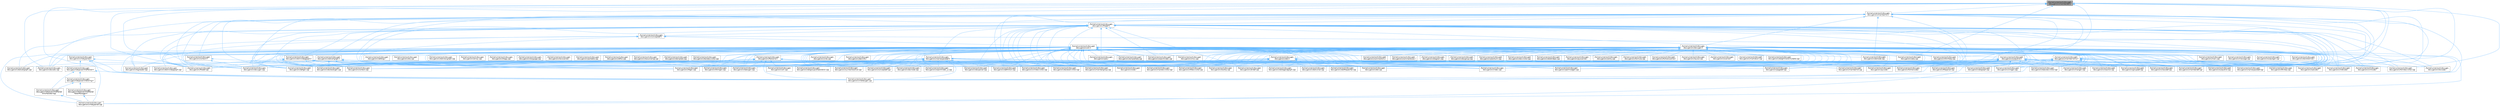 digraph "/home/runner/work/doxygen/doxygen/src/memberdef.h"
{
 // INTERACTIVE_SVG=YES
 // LATEX_PDF_SIZE
  bgcolor="transparent";
  edge [fontname=Helvetica,fontsize=10,labelfontname=Helvetica,labelfontsize=10];
  node [fontname=Helvetica,fontsize=10,shape=box,height=0.2,width=0.4];
  Node1 [label="/home/runner/work/doxygen\l/doxygen/src/memberdef.h",height=0.2,width=0.4,color="gray40", fillcolor="grey60", style="filled", fontcolor="black",tooltip=" "];
  Node1 -> Node2 [dir="back",color="steelblue1",style="solid"];
  Node2 [label="/home/runner/work/doxygen\l/doxygen/src/docbookgen.cpp",height=0.2,width=0.4,color="grey40", fillcolor="white", style="filled",URL="$d8/d29/docbookgen_8cpp.html",tooltip=" "];
  Node1 -> Node3 [dir="back",color="steelblue1",style="solid"];
  Node3 [label="/home/runner/work/doxygen\l/doxygen/src/docsets.cpp",height=0.2,width=0.4,color="grey40", fillcolor="white", style="filled",URL="$d7/d8f/docsets_8cpp.html",tooltip=" "];
  Node1 -> Node4 [dir="back",color="steelblue1",style="solid"];
  Node4 [label="/home/runner/work/doxygen\l/doxygen/src/dotcallgraph.h",height=0.2,width=0.4,color="grey40", fillcolor="white", style="filled",URL="$dc/dcf/dotcallgraph_8h.html",tooltip=" "];
  Node4 -> Node5 [dir="back",color="steelblue1",style="solid"];
  Node5 [label="/home/runner/work/doxygen\l/doxygen/src/context.cpp",height=0.2,width=0.4,color="grey40", fillcolor="white", style="filled",URL="$db/d12/context_8cpp.html",tooltip=" "];
  Node4 -> Node2 [dir="back",color="steelblue1",style="solid"];
  Node4 -> Node6 [dir="back",color="steelblue1",style="solid"];
  Node6 [label="/home/runner/work/doxygen\l/doxygen/src/dotcallgraph.cpp",height=0.2,width=0.4,color="grey40", fillcolor="white", style="filled",URL="$d4/dd5/dotcallgraph_8cpp.html",tooltip=" "];
  Node4 -> Node7 [dir="back",color="steelblue1",style="solid"];
  Node7 [label="/home/runner/work/doxygen\l/doxygen/src/htmlgen.cpp",height=0.2,width=0.4,color="grey40", fillcolor="white", style="filled",URL="$d8/d6e/htmlgen_8cpp.html",tooltip=" "];
  Node4 -> Node8 [dir="back",color="steelblue1",style="solid"];
  Node8 [label="/home/runner/work/doxygen\l/doxygen/src/latexgen.cpp",height=0.2,width=0.4,color="grey40", fillcolor="white", style="filled",URL="$d4/d42/latexgen_8cpp.html",tooltip=" "];
  Node4 -> Node9 [dir="back",color="steelblue1",style="solid"];
  Node9 [label="/home/runner/work/doxygen\l/doxygen/src/memberdef.cpp",height=0.2,width=0.4,color="grey40", fillcolor="white", style="filled",URL="$d0/d72/memberdef_8cpp.html",tooltip=" "];
  Node4 -> Node10 [dir="back",color="steelblue1",style="solid"];
  Node10 [label="/home/runner/work/doxygen\l/doxygen/src/rtfgen.cpp",height=0.2,width=0.4,color="grey40", fillcolor="white", style="filled",URL="$d0/d9c/rtfgen_8cpp.html",tooltip=" "];
  Node1 -> Node11 [dir="back",color="steelblue1",style="solid"];
  Node11 [label="/home/runner/work/doxygen\l/doxygen/src/filedef.cpp",height=0.2,width=0.4,color="grey40", fillcolor="white", style="filled",URL="$d6/ddc/filedef_8cpp.html",tooltip=" "];
  Node1 -> Node12 [dir="back",color="steelblue1",style="solid"];
  Node12 [label="/home/runner/work/doxygen\l/doxygen/src/htmldocvisitor.cpp",height=0.2,width=0.4,color="grey40", fillcolor="white", style="filled",URL="$da/db0/htmldocvisitor_8cpp.html",tooltip=" "];
  Node1 -> Node13 [dir="back",color="steelblue1",style="solid"];
  Node13 [label="/home/runner/work/doxygen\l/doxygen/src/htmlhelp.cpp",height=0.2,width=0.4,color="grey40", fillcolor="white", style="filled",URL="$d3/d4b/htmlhelp_8cpp.html",tooltip=" "];
  Node1 -> Node9 [dir="back",color="steelblue1",style="solid"];
  Node1 -> Node14 [dir="back",color="steelblue1",style="solid"];
  Node14 [label="/home/runner/work/doxygen\l/doxygen/src/memberlist.h",height=0.2,width=0.4,color="grey40", fillcolor="white", style="filled",URL="$dd/d78/memberlist_8h.html",tooltip=" "];
  Node14 -> Node15 [dir="back",color="steelblue1",style="solid"];
  Node15 [label="/home/runner/work/doxygen\l/doxygen/src/classdef.cpp",height=0.2,width=0.4,color="grey40", fillcolor="white", style="filled",URL="$de/d89/classdef_8cpp.html",tooltip=" "];
  Node14 -> Node16 [dir="back",color="steelblue1",style="solid"];
  Node16 [label="/home/runner/work/doxygen\l/doxygen/src/context.h",height=0.2,width=0.4,color="grey40", fillcolor="white", style="filled",URL="$dc/d1e/context_8h.html",tooltip=" "];
  Node16 -> Node5 [dir="back",color="steelblue1",style="solid"];
  Node16 -> Node17 [dir="back",color="steelblue1",style="solid"];
  Node17 [label="/home/runner/work/doxygen\l/doxygen/src/doxygen.cpp",height=0.2,width=0.4,color="grey40", fillcolor="white", style="filled",URL="$dc/d98/doxygen_8cpp.html",tooltip=" "];
  Node14 -> Node18 [dir="back",color="steelblue1",style="solid"];
  Node18 [label="/home/runner/work/doxygen\l/doxygen/src/defgen.cpp",height=0.2,width=0.4,color="grey40", fillcolor="white", style="filled",URL="$d3/d17/defgen_8cpp.html",tooltip=" "];
  Node14 -> Node19 [dir="back",color="steelblue1",style="solid"];
  Node19 [label="/home/runner/work/doxygen\l/doxygen/src/definition.cpp",height=0.2,width=0.4,color="grey40", fillcolor="white", style="filled",URL="$d3/dea/definition_8cpp.html",tooltip=" "];
  Node14 -> Node2 [dir="back",color="steelblue1",style="solid"];
  Node14 -> Node6 [dir="back",color="steelblue1",style="solid"];
  Node14 -> Node20 [dir="back",color="steelblue1",style="solid"];
  Node20 [label="/home/runner/work/doxygen\l/doxygen/src/dotnode.cpp",height=0.2,width=0.4,color="grey40", fillcolor="white", style="filled",URL="$df/d58/dotnode_8cpp.html",tooltip=" "];
  Node14 -> Node17 [dir="back",color="steelblue1",style="solid"];
  Node14 -> Node21 [dir="back",color="steelblue1",style="solid"];
  Node21 [label="/home/runner/work/doxygen\l/doxygen/src/doxygen.h",height=0.2,width=0.4,color="grey40", fillcolor="white", style="filled",URL="$d1/da1/doxygen_8h.html",tooltip=" "];
  Node21 -> Node15 [dir="back",color="steelblue1",style="solid"];
  Node21 -> Node22 [dir="back",color="steelblue1",style="solid"];
  Node22 [label="/home/runner/work/doxygen\l/doxygen/src/classlist.cpp",height=0.2,width=0.4,color="grey40", fillcolor="white", style="filled",URL="$d6/d10/classlist_8cpp.html",tooltip=" "];
  Node21 -> Node23 [dir="back",color="steelblue1",style="solid"];
  Node23 [label="/home/runner/work/doxygen\l/doxygen/src/code.l",height=0.2,width=0.4,color="grey40", fillcolor="white", style="filled",URL="$da/d1f/code_8l.html",tooltip=" "];
  Node21 -> Node24 [dir="back",color="steelblue1",style="solid"];
  Node24 [label="/home/runner/work/doxygen\l/doxygen/src/commentcnv.l",height=0.2,width=0.4,color="grey40", fillcolor="white", style="filled",URL="$d0/d47/commentcnv_8l.html",tooltip=" "];
  Node21 -> Node25 [dir="back",color="steelblue1",style="solid"];
  Node25 [label="/home/runner/work/doxygen\l/doxygen/src/commentscan.l",height=0.2,width=0.4,color="grey40", fillcolor="white", style="filled",URL="$d7/d5f/commentscan_8l.html",tooltip=" "];
  Node21 -> Node26 [dir="back",color="steelblue1",style="solid"];
  Node26 [label="/home/runner/work/doxygen\l/doxygen/src/conceptdef.cpp",height=0.2,width=0.4,color="grey40", fillcolor="white", style="filled",URL="$d8/d0a/conceptdef_8cpp.html",tooltip=" "];
  Node21 -> Node5 [dir="back",color="steelblue1",style="solid"];
  Node21 -> Node18 [dir="back",color="steelblue1",style="solid"];
  Node21 -> Node19 [dir="back",color="steelblue1",style="solid"];
  Node21 -> Node27 [dir="back",color="steelblue1",style="solid"];
  Node27 [label="/home/runner/work/doxygen\l/doxygen/src/diagram.cpp",height=0.2,width=0.4,color="grey40", fillcolor="white", style="filled",URL="$da/d0d/diagram_8cpp.html",tooltip=" "];
  Node21 -> Node28 [dir="back",color="steelblue1",style="solid"];
  Node28 [label="/home/runner/work/doxygen\l/doxygen/src/dirdef.cpp",height=0.2,width=0.4,color="grey40", fillcolor="white", style="filled",URL="$d8/d52/dirdef_8cpp.html",tooltip=" "];
  Node21 -> Node2 [dir="back",color="steelblue1",style="solid"];
  Node21 -> Node29 [dir="back",color="steelblue1",style="solid"];
  Node29 [label="/home/runner/work/doxygen\l/doxygen/src/docbookvisitor.cpp",height=0.2,width=0.4,color="grey40", fillcolor="white", style="filled",URL="$dc/d05/docbookvisitor_8cpp.html",tooltip=" "];
  Node21 -> Node30 [dir="back",color="steelblue1",style="solid"];
  Node30 [label="/home/runner/work/doxygen\l/doxygen/src/docgroup.cpp",height=0.2,width=0.4,color="grey40", fillcolor="white", style="filled",URL="$d3/d36/docgroup_8cpp.html",tooltip=" "];
  Node21 -> Node31 [dir="back",color="steelblue1",style="solid"];
  Node31 [label="/home/runner/work/doxygen\l/doxygen/src/docnode.cpp",height=0.2,width=0.4,color="grey40", fillcolor="white", style="filled",URL="$d0/d2b/docnode_8cpp.html",tooltip=" "];
  Node21 -> Node32 [dir="back",color="steelblue1",style="solid"];
  Node32 [label="/home/runner/work/doxygen\l/doxygen/src/docparser.cpp",height=0.2,width=0.4,color="grey40", fillcolor="white", style="filled",URL="$da/d17/docparser_8cpp.html",tooltip=" "];
  Node21 -> Node3 [dir="back",color="steelblue1",style="solid"];
  Node21 -> Node33 [dir="back",color="steelblue1",style="solid"];
  Node33 [label="/home/runner/work/doxygen\l/doxygen/src/doctokenizer.l",height=0.2,width=0.4,color="grey40", fillcolor="white", style="filled",URL="$d1/d39/doctokenizer_8l.html",tooltip=" "];
  Node21 -> Node34 [dir="back",color="steelblue1",style="solid"];
  Node34 [label="/home/runner/work/doxygen\l/doxygen/src/docvisitor.cpp",height=0.2,width=0.4,color="grey40", fillcolor="white", style="filled",URL="$da/d39/docvisitor_8cpp.html",tooltip=" "];
  Node21 -> Node35 [dir="back",color="steelblue1",style="solid"];
  Node35 [label="/home/runner/work/doxygen\l/doxygen/src/dot.cpp",height=0.2,width=0.4,color="grey40", fillcolor="white", style="filled",URL="$de/daa/dot_8cpp.html",tooltip=" "];
  Node21 -> Node36 [dir="back",color="steelblue1",style="solid"];
  Node36 [label="/home/runner/work/doxygen\l/doxygen/src/dot.h",height=0.2,width=0.4,color="grey40", fillcolor="white", style="filled",URL="$d6/d4a/dot_8h.html",tooltip=" "];
  Node36 -> Node15 [dir="back",color="steelblue1",style="solid"];
  Node36 -> Node5 [dir="back",color="steelblue1",style="solid"];
  Node36 -> Node18 [dir="back",color="steelblue1",style="solid"];
  Node36 -> Node28 [dir="back",color="steelblue1",style="solid"];
  Node36 -> Node2 [dir="back",color="steelblue1",style="solid"];
  Node36 -> Node29 [dir="back",color="steelblue1",style="solid"];
  Node36 -> Node35 [dir="back",color="steelblue1",style="solid"];
  Node36 -> Node37 [dir="back",color="steelblue1",style="solid"];
  Node37 [label="/home/runner/work/doxygen\l/doxygen/src/dotfilepatcher.cpp",height=0.2,width=0.4,color="grey40", fillcolor="white", style="filled",URL="$d9/d92/dotfilepatcher_8cpp.html",tooltip=" "];
  Node36 -> Node38 [dir="back",color="steelblue1",style="solid"];
  Node38 [label="/home/runner/work/doxygen\l/doxygen/src/dotgraph.cpp",height=0.2,width=0.4,color="grey40", fillcolor="white", style="filled",URL="$de/d45/dotgraph_8cpp.html",tooltip=" "];
  Node36 -> Node39 [dir="back",color="steelblue1",style="solid"];
  Node39 [label="/home/runner/work/doxygen\l/doxygen/src/dotlegendgraph.cpp",height=0.2,width=0.4,color="grey40", fillcolor="white", style="filled",URL="$d4/d33/dotlegendgraph_8cpp.html",tooltip=" "];
  Node36 -> Node40 [dir="back",color="steelblue1",style="solid"];
  Node40 [label="/home/runner/work/doxygen\l/doxygen/src/dotrunner.cpp",height=0.2,width=0.4,color="grey40", fillcolor="white", style="filled",URL="$d1/dfe/dotrunner_8cpp.html",tooltip=" "];
  Node36 -> Node17 [dir="back",color="steelblue1",style="solid"];
  Node36 -> Node11 [dir="back",color="steelblue1",style="solid"];
  Node36 -> Node41 [dir="back",color="steelblue1",style="solid"];
  Node41 [label="/home/runner/work/doxygen\l/doxygen/src/groupdef.cpp",height=0.2,width=0.4,color="grey40", fillcolor="white", style="filled",URL="$d6/d42/groupdef_8cpp.html",tooltip=" "];
  Node36 -> Node12 [dir="back",color="steelblue1",style="solid"];
  Node36 -> Node7 [dir="back",color="steelblue1",style="solid"];
  Node36 -> Node42 [dir="back",color="steelblue1",style="solid"];
  Node42 [label="/home/runner/work/doxygen\l/doxygen/src/index.cpp",height=0.2,width=0.4,color="grey40", fillcolor="white", style="filled",URL="$db/d14/index_8cpp.html",tooltip="This file contains functions for the various index pages."];
  Node36 -> Node43 [dir="back",color="steelblue1",style="solid"];
  Node43 [label="/home/runner/work/doxygen\l/doxygen/src/latexdocvisitor.cpp",height=0.2,width=0.4,color="grey40", fillcolor="white", style="filled",URL="$d1/d4e/latexdocvisitor_8cpp.html",tooltip=" "];
  Node36 -> Node8 [dir="back",color="steelblue1",style="solid"];
  Node36 -> Node44 [dir="back",color="steelblue1",style="solid"];
  Node44 [label="/home/runner/work/doxygen\l/doxygen/src/mandocvisitor.cpp",height=0.2,width=0.4,color="grey40", fillcolor="white", style="filled",URL="$d8/dde/mandocvisitor_8cpp.html",tooltip=" "];
  Node36 -> Node9 [dir="back",color="steelblue1",style="solid"];
  Node36 -> Node45 [dir="back",color="steelblue1",style="solid"];
  Node45 [label="/home/runner/work/doxygen\l/doxygen/src/rtfdocvisitor.cpp",height=0.2,width=0.4,color="grey40", fillcolor="white", style="filled",URL="$de/d9a/rtfdocvisitor_8cpp.html",tooltip=" "];
  Node36 -> Node10 [dir="back",color="steelblue1",style="solid"];
  Node36 -> Node46 [dir="back",color="steelblue1",style="solid"];
  Node46 [label="/home/runner/work/doxygen\l/doxygen/src/xmldocvisitor.cpp",height=0.2,width=0.4,color="grey40", fillcolor="white", style="filled",URL="$dd/db6/xmldocvisitor_8cpp.html",tooltip=" "];
  Node36 -> Node47 [dir="back",color="steelblue1",style="solid"];
  Node47 [label="/home/runner/work/doxygen\l/doxygen/src/xmlgen.cpp",height=0.2,width=0.4,color="grey40", fillcolor="white", style="filled",URL="$d0/dc3/xmlgen_8cpp.html",tooltip=" "];
  Node21 -> Node48 [dir="back",color="steelblue1",style="solid"];
  Node48 [label="/home/runner/work/doxygen\l/doxygen/src/dotdirdeps.cpp",height=0.2,width=0.4,color="grey40", fillcolor="white", style="filled",URL="$da/d45/dotdirdeps_8cpp.html",tooltip=" "];
  Node21 -> Node37 [dir="back",color="steelblue1",style="solid"];
  Node21 -> Node49 [dir="back",color="steelblue1",style="solid"];
  Node49 [label="/home/runner/work/doxygen\l/doxygen/src/dotgfxhierarchytable.cpp",height=0.2,width=0.4,color="grey40", fillcolor="white", style="filled",URL="$d4/d09/dotgfxhierarchytable_8cpp.html",tooltip=" "];
  Node21 -> Node38 [dir="back",color="steelblue1",style="solid"];
  Node21 -> Node50 [dir="back",color="steelblue1",style="solid"];
  Node50 [label="/home/runner/work/doxygen\l/doxygen/src/dotgroupcollaboration.cpp",height=0.2,width=0.4,color="grey40", fillcolor="white", style="filled",URL="$d1/d86/dotgroupcollaboration_8cpp.html",tooltip=" "];
  Node21 -> Node39 [dir="back",color="steelblue1",style="solid"];
  Node21 -> Node20 [dir="back",color="steelblue1",style="solid"];
  Node21 -> Node40 [dir="back",color="steelblue1",style="solid"];
  Node21 -> Node17 [dir="back",color="steelblue1",style="solid"];
  Node21 -> Node51 [dir="back",color="steelblue1",style="solid"];
  Node51 [label="/home/runner/work/doxygen\l/doxygen/src/eclipsehelp.cpp",height=0.2,width=0.4,color="grey40", fillcolor="white", style="filled",URL="$d8/d56/eclipsehelp_8cpp.html",tooltip=" "];
  Node21 -> Node52 [dir="back",color="steelblue1",style="solid"];
  Node52 [label="/home/runner/work/doxygen\l/doxygen/src/entry.cpp",height=0.2,width=0.4,color="grey40", fillcolor="white", style="filled",URL="$d2/dd2/entry_8cpp.html",tooltip=" "];
  Node21 -> Node11 [dir="back",color="steelblue1",style="solid"];
  Node21 -> Node53 [dir="back",color="steelblue1",style="solid"];
  Node53 [label="/home/runner/work/doxygen\l/doxygen/src/formula.cpp",height=0.2,width=0.4,color="grey40", fillcolor="white", style="filled",URL="$d7/d5b/formula_8cpp.html",tooltip=" "];
  Node21 -> Node54 [dir="back",color="steelblue1",style="solid"];
  Node54 [label="/home/runner/work/doxygen\l/doxygen/src/fortrancode.l",height=0.2,width=0.4,color="grey40", fillcolor="white", style="filled",URL="$d9/d5b/fortrancode_8l.html",tooltip=" "];
  Node21 -> Node55 [dir="back",color="steelblue1",style="solid"];
  Node55 [label="/home/runner/work/doxygen\l/doxygen/src/fortranscanner.l",height=0.2,width=0.4,color="grey40", fillcolor="white", style="filled",URL="$dd/d00/fortranscanner_8l.html",tooltip=" "];
  Node21 -> Node56 [dir="back",color="steelblue1",style="solid"];
  Node56 [label="/home/runner/work/doxygen\l/doxygen/src/ftvhelp.cpp",height=0.2,width=0.4,color="grey40", fillcolor="white", style="filled",URL="$db/d41/ftvhelp_8cpp.html",tooltip=" "];
  Node21 -> Node41 [dir="back",color="steelblue1",style="solid"];
  Node21 -> Node12 [dir="back",color="steelblue1",style="solid"];
  Node21 -> Node7 [dir="back",color="steelblue1",style="solid"];
  Node21 -> Node13 [dir="back",color="steelblue1",style="solid"];
  Node21 -> Node42 [dir="back",color="steelblue1",style="solid"];
  Node21 -> Node43 [dir="back",color="steelblue1",style="solid"];
  Node21 -> Node8 [dir="back",color="steelblue1",style="solid"];
  Node21 -> Node57 [dir="back",color="steelblue1",style="solid"];
  Node57 [label="/home/runner/work/doxygen\l/doxygen/src/layout.cpp",height=0.2,width=0.4,color="grey40", fillcolor="white", style="filled",URL="$db/d16/layout_8cpp.html",tooltip=" "];
  Node21 -> Node58 [dir="back",color="steelblue1",style="solid"];
  Node58 [label="/home/runner/work/doxygen\l/doxygen/src/lexcode.l",height=0.2,width=0.4,color="grey40", fillcolor="white", style="filled",URL="$d0/d7e/lexcode_8l.html",tooltip=" "];
  Node21 -> Node59 [dir="back",color="steelblue1",style="solid"];
  Node59 [label="/home/runner/work/doxygen\l/doxygen/src/main.cpp",height=0.2,width=0.4,color="grey40", fillcolor="white", style="filled",URL="$df/d0a/main_8cpp.html",tooltip="main entry point for doxygen"];
  Node21 -> Node44 [dir="back",color="steelblue1",style="solid"];
  Node21 -> Node60 [dir="back",color="steelblue1",style="solid"];
  Node60 [label="/home/runner/work/doxygen\l/doxygen/src/mangen.cpp",height=0.2,width=0.4,color="grey40", fillcolor="white", style="filled",URL="$d7/de7/mangen_8cpp.html",tooltip=" "];
  Node21 -> Node61 [dir="back",color="steelblue1",style="solid"];
  Node61 [label="/home/runner/work/doxygen\l/doxygen/src/markdown.cpp",height=0.2,width=0.4,color="grey40", fillcolor="white", style="filled",URL="$de/d04/markdown_8cpp.html",tooltip=" "];
  Node21 -> Node9 [dir="back",color="steelblue1",style="solid"];
  Node21 -> Node62 [dir="back",color="steelblue1",style="solid"];
  Node62 [label="/home/runner/work/doxygen\l/doxygen/src/membergroup.cpp",height=0.2,width=0.4,color="grey40", fillcolor="white", style="filled",URL="$d6/d18/membergroup_8cpp.html",tooltip=" "];
  Node21 -> Node63 [dir="back",color="steelblue1",style="solid"];
  Node63 [label="/home/runner/work/doxygen\l/doxygen/src/memberlist.cpp",height=0.2,width=0.4,color="grey40", fillcolor="white", style="filled",URL="$d0/d14/memberlist_8cpp.html",tooltip=" "];
  Node21 -> Node64 [dir="back",color="steelblue1",style="solid"];
  Node64 [label="/home/runner/work/doxygen\l/doxygen/src/message.cpp",height=0.2,width=0.4,color="grey40", fillcolor="white", style="filled",URL="$d8/d6a/message_8cpp.html",tooltip=" "];
  Node21 -> Node65 [dir="back",color="steelblue1",style="solid"];
  Node65 [label="/home/runner/work/doxygen\l/doxygen/src/msc.cpp",height=0.2,width=0.4,color="grey40", fillcolor="white", style="filled",URL="$db/d33/msc_8cpp.html",tooltip=" "];
  Node21 -> Node66 [dir="back",color="steelblue1",style="solid"];
  Node66 [label="/home/runner/work/doxygen\l/doxygen/src/namespacedef.cpp",height=0.2,width=0.4,color="grey40", fillcolor="white", style="filled",URL="$d7/d1c/namespacedef_8cpp.html",tooltip=" "];
  Node21 -> Node67 [dir="back",color="steelblue1",style="solid"];
  Node67 [label="/home/runner/work/doxygen\l/doxygen/src/outputgen.cpp",height=0.2,width=0.4,color="grey40", fillcolor="white", style="filled",URL="$d0/d17/outputgen_8cpp.html",tooltip=" "];
  Node21 -> Node68 [dir="back",color="steelblue1",style="solid"];
  Node68 [label="/home/runner/work/doxygen\l/doxygen/src/outputlist.cpp",height=0.2,width=0.4,color="grey40", fillcolor="white", style="filled",URL="$db/dd8/outputlist_8cpp.html",tooltip=" "];
  Node21 -> Node69 [dir="back",color="steelblue1",style="solid"];
  Node69 [label="/home/runner/work/doxygen\l/doxygen/src/outputlist.h",height=0.2,width=0.4,color="grey40", fillcolor="white", style="filled",URL="$d2/db9/outputlist_8h.html",tooltip=" "];
  Node69 -> Node15 [dir="back",color="steelblue1",style="solid"];
  Node69 -> Node22 [dir="back",color="steelblue1",style="solid"];
  Node69 -> Node23 [dir="back",color="steelblue1",style="solid"];
  Node69 -> Node26 [dir="back",color="steelblue1",style="solid"];
  Node69 -> Node5 [dir="back",color="steelblue1",style="solid"];
  Node69 -> Node19 [dir="back",color="steelblue1",style="solid"];
  Node69 -> Node28 [dir="back",color="steelblue1",style="solid"];
  Node69 -> Node2 [dir="back",color="steelblue1",style="solid"];
  Node69 -> Node17 [dir="back",color="steelblue1",style="solid"];
  Node69 -> Node11 [dir="back",color="steelblue1",style="solid"];
  Node69 -> Node70 [dir="back",color="steelblue1",style="solid"];
  Node70 [label="/home/runner/work/doxygen\l/doxygen/src/fileparser.cpp",height=0.2,width=0.4,color="grey40", fillcolor="white", style="filled",URL="$d9/d74/fileparser_8cpp.html",tooltip=" "];
  Node69 -> Node54 [dir="back",color="steelblue1",style="solid"];
  Node69 -> Node56 [dir="back",color="steelblue1",style="solid"];
  Node69 -> Node41 [dir="back",color="steelblue1",style="solid"];
  Node69 -> Node12 [dir="back",color="steelblue1",style="solid"];
  Node69 -> Node7 [dir="back",color="steelblue1",style="solid"];
  Node69 -> Node42 [dir="back",color="steelblue1",style="solid"];
  Node69 -> Node43 [dir="back",color="steelblue1",style="solid"];
  Node69 -> Node8 [dir="back",color="steelblue1",style="solid"];
  Node69 -> Node58 [dir="back",color="steelblue1",style="solid"];
  Node69 -> Node60 [dir="back",color="steelblue1",style="solid"];
  Node69 -> Node9 [dir="back",color="steelblue1",style="solid"];
  Node69 -> Node62 [dir="back",color="steelblue1",style="solid"];
  Node69 -> Node63 [dir="back",color="steelblue1",style="solid"];
  Node69 -> Node66 [dir="back",color="steelblue1",style="solid"];
  Node69 -> Node68 [dir="back",color="steelblue1",style="solid"];
  Node69 -> Node71 [dir="back",color="steelblue1",style="solid"];
  Node71 [label="/home/runner/work/doxygen\l/doxygen/src/pagedef.cpp",height=0.2,width=0.4,color="grey40", fillcolor="white", style="filled",URL="$d9/db4/pagedef_8cpp.html",tooltip=" "];
  Node69 -> Node72 [dir="back",color="steelblue1",style="solid"];
  Node72 [label="/home/runner/work/doxygen\l/doxygen/src/pycode.l",height=0.2,width=0.4,color="grey40", fillcolor="white", style="filled",URL="$d3/ded/pycode_8l.html",tooltip=" "];
  Node69 -> Node10 [dir="back",color="steelblue1",style="solid"];
  Node69 -> Node73 [dir="back",color="steelblue1",style="solid"];
  Node73 [label="/home/runner/work/doxygen\l/doxygen/src/sqlcode.l",height=0.2,width=0.4,color="grey40", fillcolor="white", style="filled",URL="$d2/dda/sqlcode_8l.html",tooltip=" "];
  Node69 -> Node74 [dir="back",color="steelblue1",style="solid"];
  Node74 [label="/home/runner/work/doxygen\l/doxygen/src/tooltip.cpp",height=0.2,width=0.4,color="grey40", fillcolor="white", style="filled",URL="$d7/d56/tooltip_8cpp.html",tooltip=" "];
  Node69 -> Node75 [dir="back",color="steelblue1",style="solid"];
  Node75 [label="/home/runner/work/doxygen\l/doxygen/src/util.cpp",height=0.2,width=0.4,color="grey40", fillcolor="white", style="filled",URL="$df/d2d/util_8cpp.html",tooltip=" "];
  Node69 -> Node76 [dir="back",color="steelblue1",style="solid"];
  Node76 [label="/home/runner/work/doxygen\l/doxygen/src/vhdlcode.l",height=0.2,width=0.4,color="grey40", fillcolor="white", style="filled",URL="$d5/d6a/vhdlcode_8l.html",tooltip=" "];
  Node69 -> Node77 [dir="back",color="steelblue1",style="solid"];
  Node77 [label="/home/runner/work/doxygen\l/doxygen/src/vhdldocgen.cpp",height=0.2,width=0.4,color="grey40", fillcolor="white", style="filled",URL="$de/dea/vhdldocgen_8cpp.html",tooltip=" "];
  Node69 -> Node78 [dir="back",color="steelblue1",style="solid"];
  Node78 [label="/home/runner/work/doxygen\l/doxygen/src/vhdljjparser.cpp",height=0.2,width=0.4,color="grey40", fillcolor="white", style="filled",URL="$d1/d86/vhdljjparser_8cpp.html",tooltip=" "];
  Node69 -> Node79 [dir="back",color="steelblue1",style="solid"];
  Node79 [label="/home/runner/work/doxygen\l/doxygen/src/xmlcode.l",height=0.2,width=0.4,color="grey40", fillcolor="white", style="filled",URL="$dc/dc1/xmlcode_8l.html",tooltip=" "];
  Node69 -> Node47 [dir="back",color="steelblue1",style="solid"];
  Node21 -> Node71 [dir="back",color="steelblue1",style="solid"];
  Node21 -> Node80 [dir="back",color="steelblue1",style="solid"];
  Node80 [label="/home/runner/work/doxygen\l/doxygen/src/perlmodgen.cpp",height=0.2,width=0.4,color="grey40", fillcolor="white", style="filled",URL="$de/dd0/perlmodgen_8cpp.html",tooltip=" "];
  Node21 -> Node81 [dir="back",color="steelblue1",style="solid"];
  Node81 [label="/home/runner/work/doxygen\l/doxygen/src/plantuml.cpp",height=0.2,width=0.4,color="grey40", fillcolor="white", style="filled",URL="$d7/d5b/plantuml_8cpp.html",tooltip=" "];
  Node21 -> Node82 [dir="back",color="steelblue1",style="solid"];
  Node82 [label="/home/runner/work/doxygen\l/doxygen/src/pre.l",height=0.2,width=0.4,color="grey40", fillcolor="white", style="filled",URL="$d0/da7/pre_8l.html",tooltip=" "];
  Node21 -> Node72 [dir="back",color="steelblue1",style="solid"];
  Node21 -> Node83 [dir="back",color="steelblue1",style="solid"];
  Node83 [label="/home/runner/work/doxygen\l/doxygen/src/pyscanner.l",height=0.2,width=0.4,color="grey40", fillcolor="white", style="filled",URL="$de/d2b/pyscanner_8l.html",tooltip=" "];
  Node21 -> Node84 [dir="back",color="steelblue1",style="solid"];
  Node84 [label="/home/runner/work/doxygen\l/doxygen/src/qhp.cpp",height=0.2,width=0.4,color="grey40", fillcolor="white", style="filled",URL="$d9/d45/qhp_8cpp.html",tooltip=" "];
  Node21 -> Node45 [dir="back",color="steelblue1",style="solid"];
  Node21 -> Node10 [dir="back",color="steelblue1",style="solid"];
  Node21 -> Node85 [dir="back",color="steelblue1",style="solid"];
  Node85 [label="/home/runner/work/doxygen\l/doxygen/src/scanner.l",height=0.2,width=0.4,color="grey40", fillcolor="white", style="filled",URL="$da/d11/scanner_8l.html",tooltip=" "];
  Node21 -> Node86 [dir="back",color="steelblue1",style="solid"];
  Node86 [label="/home/runner/work/doxygen\l/doxygen/src/searchindex.cpp",height=0.2,width=0.4,color="grey40", fillcolor="white", style="filled",URL="$d7/d79/searchindex_8cpp.html",tooltip=" "];
  Node21 -> Node87 [dir="back",color="steelblue1",style="solid"];
  Node87 [label="/home/runner/work/doxygen\l/doxygen/src/searchindex_js.cpp",height=0.2,width=0.4,color="grey40", fillcolor="white", style="filled",URL="$d9/d2f/searchindex__js_8cpp.html",tooltip=" "];
  Node21 -> Node73 [dir="back",color="steelblue1",style="solid"];
  Node21 -> Node88 [dir="back",color="steelblue1",style="solid"];
  Node88 [label="/home/runner/work/doxygen\l/doxygen/src/symbolresolver.cpp",height=0.2,width=0.4,color="grey40", fillcolor="white", style="filled",URL="$d2/d99/symbolresolver_8cpp.html",tooltip=" "];
  Node21 -> Node89 [dir="back",color="steelblue1",style="solid"];
  Node89 [label="/home/runner/work/doxygen\l/doxygen/src/tagreader.cpp",height=0.2,width=0.4,color="grey40", fillcolor="white", style="filled",URL="$d4/d7b/tagreader_8cpp.html",tooltip=" "];
  Node21 -> Node74 [dir="back",color="steelblue1",style="solid"];
  Node21 -> Node75 [dir="back",color="steelblue1",style="solid"];
  Node21 -> Node76 [dir="back",color="steelblue1",style="solid"];
  Node21 -> Node77 [dir="back",color="steelblue1",style="solid"];
  Node21 -> Node78 [dir="back",color="steelblue1",style="solid"];
  Node21 -> Node79 [dir="back",color="steelblue1",style="solid"];
  Node21 -> Node46 [dir="back",color="steelblue1",style="solid"];
  Node21 -> Node47 [dir="back",color="steelblue1",style="solid"];
  Node14 -> Node11 [dir="back",color="steelblue1",style="solid"];
  Node14 -> Node90 [dir="back",color="steelblue1",style="solid"];
  Node90 [label="/home/runner/work/doxygen\l/doxygen/src/filedef.h",height=0.2,width=0.4,color="grey40", fillcolor="white", style="filled",URL="$d4/d3a/filedef_8h.html",tooltip=" "];
  Node90 -> Node15 [dir="back",color="steelblue1",style="solid"];
  Node90 -> Node23 [dir="back",color="steelblue1",style="solid"];
  Node90 -> Node91 [dir="back",color="steelblue1",style="solid"];
  Node91 [label="/home/runner/work/doxygen\l/doxygen/src/conceptdef.h",height=0.2,width=0.4,color="grey40", fillcolor="white", style="filled",URL="$da/df1/conceptdef_8h.html",tooltip=" "];
  Node91 -> Node26 [dir="back",color="steelblue1",style="solid"];
  Node91 -> Node17 [dir="back",color="steelblue1",style="solid"];
  Node91 -> Node11 [dir="back",color="steelblue1",style="solid"];
  Node91 -> Node66 [dir="back",color="steelblue1",style="solid"];
  Node91 -> Node92 [dir="back",color="steelblue1",style="solid"];
  Node92 [label="/home/runner/work/doxygen\l/doxygen/src/util.h",height=0.2,width=0.4,color="grey40", fillcolor="white", style="filled",URL="$d8/d3c/util_8h.html",tooltip="A bunch of utility functions."];
  Node92 -> Node93 [dir="back",color="steelblue1",style="solid"];
  Node93 [label="/home/runner/work/doxygen\l/doxygen/src/cite.cpp",height=0.2,width=0.4,color="grey40", fillcolor="white", style="filled",URL="$d5/d0b/cite_8cpp.html",tooltip=" "];
  Node92 -> Node15 [dir="back",color="steelblue1",style="solid"];
  Node92 -> Node22 [dir="back",color="steelblue1",style="solid"];
  Node92 -> Node23 [dir="back",color="steelblue1",style="solid"];
  Node92 -> Node24 [dir="back",color="steelblue1",style="solid"];
  Node92 -> Node25 [dir="back",color="steelblue1",style="solid"];
  Node92 -> Node26 [dir="back",color="steelblue1",style="solid"];
  Node92 -> Node5 [dir="back",color="steelblue1",style="solid"];
  Node92 -> Node94 [dir="back",color="steelblue1",style="solid"];
  Node94 [label="/home/runner/work/doxygen\l/doxygen/src/declinfo.l",height=0.2,width=0.4,color="grey40", fillcolor="white", style="filled",URL="$d8/d0f/declinfo_8l.html",tooltip=" "];
  Node92 -> Node95 [dir="back",color="steelblue1",style="solid"];
  Node95 [label="/home/runner/work/doxygen\l/doxygen/src/defargs.l",height=0.2,width=0.4,color="grey40", fillcolor="white", style="filled",URL="$de/df3/defargs_8l.html",tooltip=" "];
  Node92 -> Node18 [dir="back",color="steelblue1",style="solid"];
  Node92 -> Node19 [dir="back",color="steelblue1",style="solid"];
  Node92 -> Node96 [dir="back",color="steelblue1",style="solid"];
  Node96 [label="/home/runner/work/doxygen\l/doxygen/src/dia.cpp",height=0.2,width=0.4,color="grey40", fillcolor="white", style="filled",URL="$d1/df5/dia_8cpp.html",tooltip=" "];
  Node92 -> Node27 [dir="back",color="steelblue1",style="solid"];
  Node92 -> Node28 [dir="back",color="steelblue1",style="solid"];
  Node92 -> Node2 [dir="back",color="steelblue1",style="solid"];
  Node92 -> Node29 [dir="back",color="steelblue1",style="solid"];
  Node92 -> Node30 [dir="back",color="steelblue1",style="solid"];
  Node92 -> Node31 [dir="back",color="steelblue1",style="solid"];
  Node92 -> Node32 [dir="back",color="steelblue1",style="solid"];
  Node92 -> Node3 [dir="back",color="steelblue1",style="solid"];
  Node92 -> Node34 [dir="back",color="steelblue1",style="solid"];
  Node92 -> Node35 [dir="back",color="steelblue1",style="solid"];
  Node92 -> Node6 [dir="back",color="steelblue1",style="solid"];
  Node92 -> Node97 [dir="back",color="steelblue1",style="solid"];
  Node97 [label="/home/runner/work/doxygen\l/doxygen/src/dotclassgraph.cpp",height=0.2,width=0.4,color="grey40", fillcolor="white", style="filled",URL="$d4/dcd/dotclassgraph_8cpp.html",tooltip=" "];
  Node92 -> Node48 [dir="back",color="steelblue1",style="solid"];
  Node92 -> Node37 [dir="back",color="steelblue1",style="solid"];
  Node92 -> Node49 [dir="back",color="steelblue1",style="solid"];
  Node92 -> Node38 [dir="back",color="steelblue1",style="solid"];
  Node92 -> Node50 [dir="back",color="steelblue1",style="solid"];
  Node92 -> Node98 [dir="back",color="steelblue1",style="solid"];
  Node98 [label="/home/runner/work/doxygen\l/doxygen/src/dotincldepgraph.cpp",height=0.2,width=0.4,color="grey40", fillcolor="white", style="filled",URL="$da/d57/dotincldepgraph_8cpp.html",tooltip=" "];
  Node92 -> Node39 [dir="back",color="steelblue1",style="solid"];
  Node92 -> Node20 [dir="back",color="steelblue1",style="solid"];
  Node92 -> Node40 [dir="back",color="steelblue1",style="solid"];
  Node92 -> Node17 [dir="back",color="steelblue1",style="solid"];
  Node92 -> Node51 [dir="back",color="steelblue1",style="solid"];
  Node92 -> Node99 [dir="back",color="steelblue1",style="solid"];
  Node99 [label="/home/runner/work/doxygen\l/doxygen/src/emoji.cpp",height=0.2,width=0.4,color="grey40", fillcolor="white", style="filled",URL="$d2/d38/emoji_8cpp.html",tooltip=" "];
  Node92 -> Node52 [dir="back",color="steelblue1",style="solid"];
  Node92 -> Node11 [dir="back",color="steelblue1",style="solid"];
  Node92 -> Node100 [dir="back",color="steelblue1",style="solid"];
  Node100 [label="/home/runner/work/doxygen\l/doxygen/src/filename.h",height=0.2,width=0.4,color="grey40", fillcolor="white", style="filled",URL="$dc/dd6/filename_8h.html",tooltip=" "];
  Node100 -> Node23 [dir="back",color="steelblue1",style="solid"];
  Node100 -> Node5 [dir="back",color="steelblue1",style="solid"];
  Node100 -> Node18 [dir="back",color="steelblue1",style="solid"];
  Node100 -> Node28 [dir="back",color="steelblue1",style="solid"];
  Node100 -> Node2 [dir="back",color="steelblue1",style="solid"];
  Node100 -> Node29 [dir="back",color="steelblue1",style="solid"];
  Node100 -> Node17 [dir="back",color="steelblue1",style="solid"];
  Node100 -> Node11 [dir="back",color="steelblue1",style="solid"];
  Node100 -> Node42 [dir="back",color="steelblue1",style="solid"];
  Node100 -> Node8 [dir="back",color="steelblue1",style="solid"];
  Node100 -> Node80 [dir="back",color="steelblue1",style="solid"];
  Node100 -> Node10 [dir="back",color="steelblue1",style="solid"];
  Node100 -> Node87 [dir="back",color="steelblue1",style="solid"];
  Node100 -> Node89 [dir="back",color="steelblue1",style="solid"];
  Node100 -> Node75 [dir="back",color="steelblue1",style="solid"];
  Node100 -> Node77 [dir="back",color="steelblue1",style="solid"];
  Node100 -> Node46 [dir="back",color="steelblue1",style="solid"];
  Node100 -> Node47 [dir="back",color="steelblue1",style="solid"];
  Node92 -> Node53 [dir="back",color="steelblue1",style="solid"];
  Node92 -> Node54 [dir="back",color="steelblue1",style="solid"];
  Node92 -> Node55 [dir="back",color="steelblue1",style="solid"];
  Node92 -> Node56 [dir="back",color="steelblue1",style="solid"];
  Node92 -> Node41 [dir="back",color="steelblue1",style="solid"];
  Node92 -> Node101 [dir="back",color="steelblue1",style="solid"];
  Node101 [label="/home/runner/work/doxygen\l/doxygen/src/htags.cpp",height=0.2,width=0.4,color="grey40", fillcolor="white", style="filled",URL="$d9/db7/htags_8cpp.html",tooltip=" "];
  Node92 -> Node12 [dir="back",color="steelblue1",style="solid"];
  Node92 -> Node7 [dir="back",color="steelblue1",style="solid"];
  Node92 -> Node13 [dir="back",color="steelblue1",style="solid"];
  Node92 -> Node42 [dir="back",color="steelblue1",style="solid"];
  Node92 -> Node102 [dir="back",color="steelblue1",style="solid"];
  Node102 [label="/home/runner/work/doxygen\l/doxygen/src/language.cpp",height=0.2,width=0.4,color="grey40", fillcolor="white", style="filled",URL="$d2/d48/language_8cpp.html",tooltip=" "];
  Node92 -> Node43 [dir="back",color="steelblue1",style="solid"];
  Node92 -> Node8 [dir="back",color="steelblue1",style="solid"];
  Node92 -> Node57 [dir="back",color="steelblue1",style="solid"];
  Node92 -> Node103 [dir="back",color="steelblue1",style="solid"];
  Node103 [label="/home/runner/work/doxygen\l/doxygen/src/lexscanner.l",height=0.2,width=0.4,color="grey40", fillcolor="white", style="filled",URL="$d4/d7d/lexscanner_8l.html",tooltip=" "];
  Node92 -> Node44 [dir="back",color="steelblue1",style="solid"];
  Node92 -> Node60 [dir="back",color="steelblue1",style="solid"];
  Node92 -> Node61 [dir="back",color="steelblue1",style="solid"];
  Node92 -> Node9 [dir="back",color="steelblue1",style="solid"];
  Node92 -> Node62 [dir="back",color="steelblue1",style="solid"];
  Node92 -> Node63 [dir="back",color="steelblue1",style="solid"];
  Node92 -> Node65 [dir="back",color="steelblue1",style="solid"];
  Node92 -> Node66 [dir="back",color="steelblue1",style="solid"];
  Node92 -> Node71 [dir="back",color="steelblue1",style="solid"];
  Node92 -> Node80 [dir="back",color="steelblue1",style="solid"];
  Node92 -> Node81 [dir="back",color="steelblue1",style="solid"];
  Node92 -> Node104 [dir="back",color="steelblue1",style="solid"];
  Node104 [label="/home/runner/work/doxygen\l/doxygen/src/portable.cpp",height=0.2,width=0.4,color="grey40", fillcolor="white", style="filled",URL="$d0/d1c/portable_8cpp.html",tooltip=" "];
  Node92 -> Node82 [dir="back",color="steelblue1",style="solid"];
  Node92 -> Node72 [dir="back",color="steelblue1",style="solid"];
  Node92 -> Node83 [dir="back",color="steelblue1",style="solid"];
  Node92 -> Node84 [dir="back",color="steelblue1",style="solid"];
  Node92 -> Node105 [dir="back",color="steelblue1",style="solid"];
  Node105 [label="/home/runner/work/doxygen\l/doxygen/src/reflist.cpp",height=0.2,width=0.4,color="grey40", fillcolor="white", style="filled",URL="$d4/d09/reflist_8cpp.html",tooltip=" "];
  Node92 -> Node106 [dir="back",color="steelblue1",style="solid"];
  Node106 [label="/home/runner/work/doxygen\l/doxygen/src/resourcemgr.cpp",height=0.2,width=0.4,color="grey40", fillcolor="white", style="filled",URL="$d6/dde/resourcemgr_8cpp.html",tooltip=" "];
  Node92 -> Node45 [dir="back",color="steelblue1",style="solid"];
  Node92 -> Node10 [dir="back",color="steelblue1",style="solid"];
  Node92 -> Node85 [dir="back",color="steelblue1",style="solid"];
  Node92 -> Node86 [dir="back",color="steelblue1",style="solid"];
  Node92 -> Node87 [dir="back",color="steelblue1",style="solid"];
  Node92 -> Node73 [dir="back",color="steelblue1",style="solid"];
  Node92 -> Node88 [dir="back",color="steelblue1",style="solid"];
  Node92 -> Node89 [dir="back",color="steelblue1",style="solid"];
  Node92 -> Node107 [dir="back",color="steelblue1",style="solid"];
  Node107 [label="/home/runner/work/doxygen\l/doxygen/src/template.cpp",height=0.2,width=0.4,color="grey40", fillcolor="white", style="filled",URL="$df/d54/template_8cpp.html",tooltip=" "];
  Node92 -> Node108 [dir="back",color="steelblue1",style="solid"];
  Node108 [label="/home/runner/work/doxygen\l/doxygen/src/textdocvisitor.cpp",height=0.2,width=0.4,color="grey40", fillcolor="white", style="filled",URL="$d3/da6/textdocvisitor_8cpp.html",tooltip=" "];
  Node92 -> Node74 [dir="back",color="steelblue1",style="solid"];
  Node92 -> Node75 [dir="back",color="steelblue1",style="solid"];
  Node92 -> Node76 [dir="back",color="steelblue1",style="solid"];
  Node92 -> Node77 [dir="back",color="steelblue1",style="solid"];
  Node92 -> Node78 [dir="back",color="steelblue1",style="solid"];
  Node92 -> Node109 [dir="back",color="steelblue1",style="solid"];
  Node109 [label="/home/runner/work/doxygen\l/doxygen/src/vhdljjparser.h",height=0.2,width=0.4,color="grey40", fillcolor="white", style="filled",URL="$d2/d55/vhdljjparser_8h.html",tooltip=" "];
  Node109 -> Node17 [dir="back",color="steelblue1",style="solid"];
  Node109 -> Node77 [dir="back",color="steelblue1",style="solid"];
  Node109 -> Node78 [dir="back",color="steelblue1",style="solid"];
  Node109 -> Node110 [dir="back",color="steelblue1",style="solid"];
  Node110 [label="/home/runner/work/doxygen\l/doxygen/vhdlparser/VhdlParser.h",height=0.2,width=0.4,color="grey40", fillcolor="white", style="filled",URL="$d5/df9/_vhdl_parser_8h.html",tooltip=" "];
  Node110 -> Node77 [dir="back",color="steelblue1",style="solid"];
  Node110 -> Node111 [dir="back",color="steelblue1",style="solid"];
  Node111 [label="/home/runner/work/doxygen\l/doxygen/vhdlparser/VhdlParser\lErrorHandler.hpp",height=0.2,width=0.4,color="grey40", fillcolor="white", style="filled",URL="$d2/dc3/_vhdl_parser_error_handler_8hpp.html",tooltip=" "];
  Node111 -> Node78 [dir="back",color="steelblue1",style="solid"];
  Node110 -> Node112 [dir="back",color="steelblue1",style="solid"];
  Node112 [label="/home/runner/work/doxygen\l/doxygen/vhdlparser/vhdlstring.h",height=0.2,width=0.4,color="grey40", fillcolor="white", style="filled",URL="$d9/d48/vhdlstring_8h.html",tooltip=" "];
  Node112 -> Node111 [dir="back",color="steelblue1",style="solid"];
  Node112 -> Node113 [dir="back",color="steelblue1",style="solid"];
  Node113 [label="/home/runner/work/doxygen\l/doxygen/vhdlparser/VhdlParser\lTokenManager.h",height=0.2,width=0.4,color="grey40", fillcolor="white", style="filled",URL="$d7/dad/_vhdl_parser_token_manager_8h.html",tooltip=" "];
  Node113 -> Node78 [dir="back",color="steelblue1",style="solid"];
  Node92 -> Node79 [dir="back",color="steelblue1",style="solid"];
  Node92 -> Node46 [dir="back",color="steelblue1",style="solid"];
  Node92 -> Node47 [dir="back",color="steelblue1",style="solid"];
  Node90 -> Node5 [dir="back",color="steelblue1",style="solid"];
  Node90 -> Node18 [dir="back",color="steelblue1",style="solid"];
  Node90 -> Node19 [dir="back",color="steelblue1",style="solid"];
  Node90 -> Node28 [dir="back",color="steelblue1",style="solid"];
  Node90 -> Node29 [dir="back",color="steelblue1",style="solid"];
  Node90 -> Node32 [dir="back",color="steelblue1",style="solid"];
  Node90 -> Node3 [dir="back",color="steelblue1",style="solid"];
  Node90 -> Node114 [dir="back",color="steelblue1",style="solid"];
  Node114 [label="/home/runner/work/doxygen\l/doxygen/src/dotincldepgraph.h",height=0.2,width=0.4,color="grey40", fillcolor="white", style="filled",URL="$dd/d8c/dotincldepgraph_8h.html",tooltip=" "];
  Node114 -> Node5 [dir="back",color="steelblue1",style="solid"];
  Node114 -> Node2 [dir="back",color="steelblue1",style="solid"];
  Node114 -> Node98 [dir="back",color="steelblue1",style="solid"];
  Node114 -> Node11 [dir="back",color="steelblue1",style="solid"];
  Node114 -> Node7 [dir="back",color="steelblue1",style="solid"];
  Node114 -> Node8 [dir="back",color="steelblue1",style="solid"];
  Node114 -> Node10 [dir="back",color="steelblue1",style="solid"];
  Node114 -> Node47 [dir="back",color="steelblue1",style="solid"];
  Node90 -> Node11 [dir="back",color="steelblue1",style="solid"];
  Node90 -> Node54 [dir="back",color="steelblue1",style="solid"];
  Node90 -> Node56 [dir="back",color="steelblue1",style="solid"];
  Node90 -> Node41 [dir="back",color="steelblue1",style="solid"];
  Node90 -> Node12 [dir="back",color="steelblue1",style="solid"];
  Node90 -> Node13 [dir="back",color="steelblue1",style="solid"];
  Node90 -> Node42 [dir="back",color="steelblue1",style="solid"];
  Node90 -> Node43 [dir="back",color="steelblue1",style="solid"];
  Node90 -> Node58 [dir="back",color="steelblue1",style="solid"];
  Node90 -> Node44 [dir="back",color="steelblue1",style="solid"];
  Node90 -> Node9 [dir="back",color="steelblue1",style="solid"];
  Node90 -> Node62 [dir="back",color="steelblue1",style="solid"];
  Node90 -> Node63 [dir="back",color="steelblue1",style="solid"];
  Node90 -> Node115 [dir="back",color="steelblue1",style="solid"];
  Node115 [label="/home/runner/work/doxygen\l/doxygen/src/namespacedef.h",height=0.2,width=0.4,color="grey40", fillcolor="white", style="filled",URL="$d7/d97/namespacedef_8h.html",tooltip=" "];
  Node115 -> Node15 [dir="back",color="steelblue1",style="solid"];
  Node115 -> Node23 [dir="back",color="steelblue1",style="solid"];
  Node115 -> Node26 [dir="back",color="steelblue1",style="solid"];
  Node115 -> Node5 [dir="back",color="steelblue1",style="solid"];
  Node115 -> Node18 [dir="back",color="steelblue1",style="solid"];
  Node115 -> Node19 [dir="back",color="steelblue1",style="solid"];
  Node115 -> Node2 [dir="back",color="steelblue1",style="solid"];
  Node115 -> Node31 [dir="back",color="steelblue1",style="solid"];
  Node115 -> Node32 [dir="back",color="steelblue1",style="solid"];
  Node115 -> Node3 [dir="back",color="steelblue1",style="solid"];
  Node115 -> Node50 [dir="back",color="steelblue1",style="solid"];
  Node115 -> Node17 [dir="back",color="steelblue1",style="solid"];
  Node115 -> Node11 [dir="back",color="steelblue1",style="solid"];
  Node115 -> Node54 [dir="back",color="steelblue1",style="solid"];
  Node115 -> Node41 [dir="back",color="steelblue1",style="solid"];
  Node115 -> Node42 [dir="back",color="steelblue1",style="solid"];
  Node115 -> Node8 [dir="back",color="steelblue1",style="solid"];
  Node115 -> Node9 [dir="back",color="steelblue1",style="solid"];
  Node115 -> Node62 [dir="back",color="steelblue1",style="solid"];
  Node115 -> Node63 [dir="back",color="steelblue1",style="solid"];
  Node115 -> Node66 [dir="back",color="steelblue1",style="solid"];
  Node115 -> Node71 [dir="back",color="steelblue1",style="solid"];
  Node115 -> Node80 [dir="back",color="steelblue1",style="solid"];
  Node115 -> Node72 [dir="back",color="steelblue1",style="solid"];
  Node115 -> Node10 [dir="back",color="steelblue1",style="solid"];
  Node115 -> Node87 [dir="back",color="steelblue1",style="solid"];
  Node115 -> Node88 [dir="back",color="steelblue1",style="solid"];
  Node115 -> Node75 [dir="back",color="steelblue1",style="solid"];
  Node115 -> Node77 [dir="back",color="steelblue1",style="solid"];
  Node115 -> Node47 [dir="back",color="steelblue1",style="solid"];
  Node90 -> Node82 [dir="back",color="steelblue1",style="solid"];
  Node90 -> Node72 [dir="back",color="steelblue1",style="solid"];
  Node90 -> Node45 [dir="back",color="steelblue1",style="solid"];
  Node90 -> Node86 [dir="back",color="steelblue1",style="solid"];
  Node90 -> Node73 [dir="back",color="steelblue1",style="solid"];
  Node90 -> Node89 [dir="back",color="steelblue1",style="solid"];
  Node90 -> Node74 [dir="back",color="steelblue1",style="solid"];
  Node90 -> Node75 [dir="back",color="steelblue1",style="solid"];
  Node90 -> Node76 [dir="back",color="steelblue1",style="solid"];
  Node90 -> Node79 [dir="back",color="steelblue1",style="solid"];
  Node90 -> Node46 [dir="back",color="steelblue1",style="solid"];
  Node14 -> Node41 [dir="back",color="steelblue1",style="solid"];
  Node14 -> Node42 [dir="back",color="steelblue1",style="solid"];
  Node14 -> Node9 [dir="back",color="steelblue1",style="solid"];
  Node14 -> Node62 [dir="back",color="steelblue1",style="solid"];
  Node14 -> Node63 [dir="back",color="steelblue1",style="solid"];
  Node14 -> Node66 [dir="back",color="steelblue1",style="solid"];
  Node14 -> Node80 [dir="back",color="steelblue1",style="solid"];
  Node14 -> Node75 [dir="back",color="steelblue1",style="solid"];
  Node14 -> Node77 [dir="back",color="steelblue1",style="solid"];
  Node14 -> Node47 [dir="back",color="steelblue1",style="solid"];
  Node1 -> Node116 [dir="back",color="steelblue1",style="solid"];
  Node116 [label="/home/runner/work/doxygen\l/doxygen/src/membername.h",height=0.2,width=0.4,color="grey40", fillcolor="white", style="filled",URL="$d7/dfc/membername_8h.html",tooltip=" "];
  Node116 -> Node15 [dir="back",color="steelblue1",style="solid"];
  Node116 -> Node23 [dir="back",color="steelblue1",style="solid"];
  Node116 -> Node5 [dir="back",color="steelblue1",style="solid"];
  Node116 -> Node2 [dir="back",color="steelblue1",style="solid"];
  Node116 -> Node17 [dir="back",color="steelblue1",style="solid"];
  Node116 -> Node54 [dir="back",color="steelblue1",style="solid"];
  Node116 -> Node41 [dir="back",color="steelblue1",style="solid"];
  Node116 -> Node9 [dir="back",color="steelblue1",style="solid"];
  Node116 -> Node66 [dir="back",color="steelblue1",style="solid"];
  Node116 -> Node80 [dir="back",color="steelblue1",style="solid"];
  Node116 -> Node72 [dir="back",color="steelblue1",style="solid"];
  Node116 -> Node87 [dir="back",color="steelblue1",style="solid"];
  Node116 -> Node73 [dir="back",color="steelblue1",style="solid"];
  Node116 -> Node75 [dir="back",color="steelblue1",style="solid"];
  Node116 -> Node76 [dir="back",color="steelblue1",style="solid"];
  Node116 -> Node77 [dir="back",color="steelblue1",style="solid"];
  Node116 -> Node79 [dir="back",color="steelblue1",style="solid"];
  Node116 -> Node47 [dir="back",color="steelblue1",style="solid"];
  Node1 -> Node84 [dir="back",color="steelblue1",style="solid"];
  Node1 -> Node77 [dir="back",color="steelblue1",style="solid"];
  Node1 -> Node47 [dir="back",color="steelblue1",style="solid"];
}
